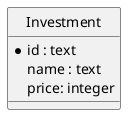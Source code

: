 @startuml
hide circle
skinparam linetype ortho
skinparam monochrome true

entity "Investment" as investiment {
  *id : text
  name : text
  price: integer
}
@enduml
